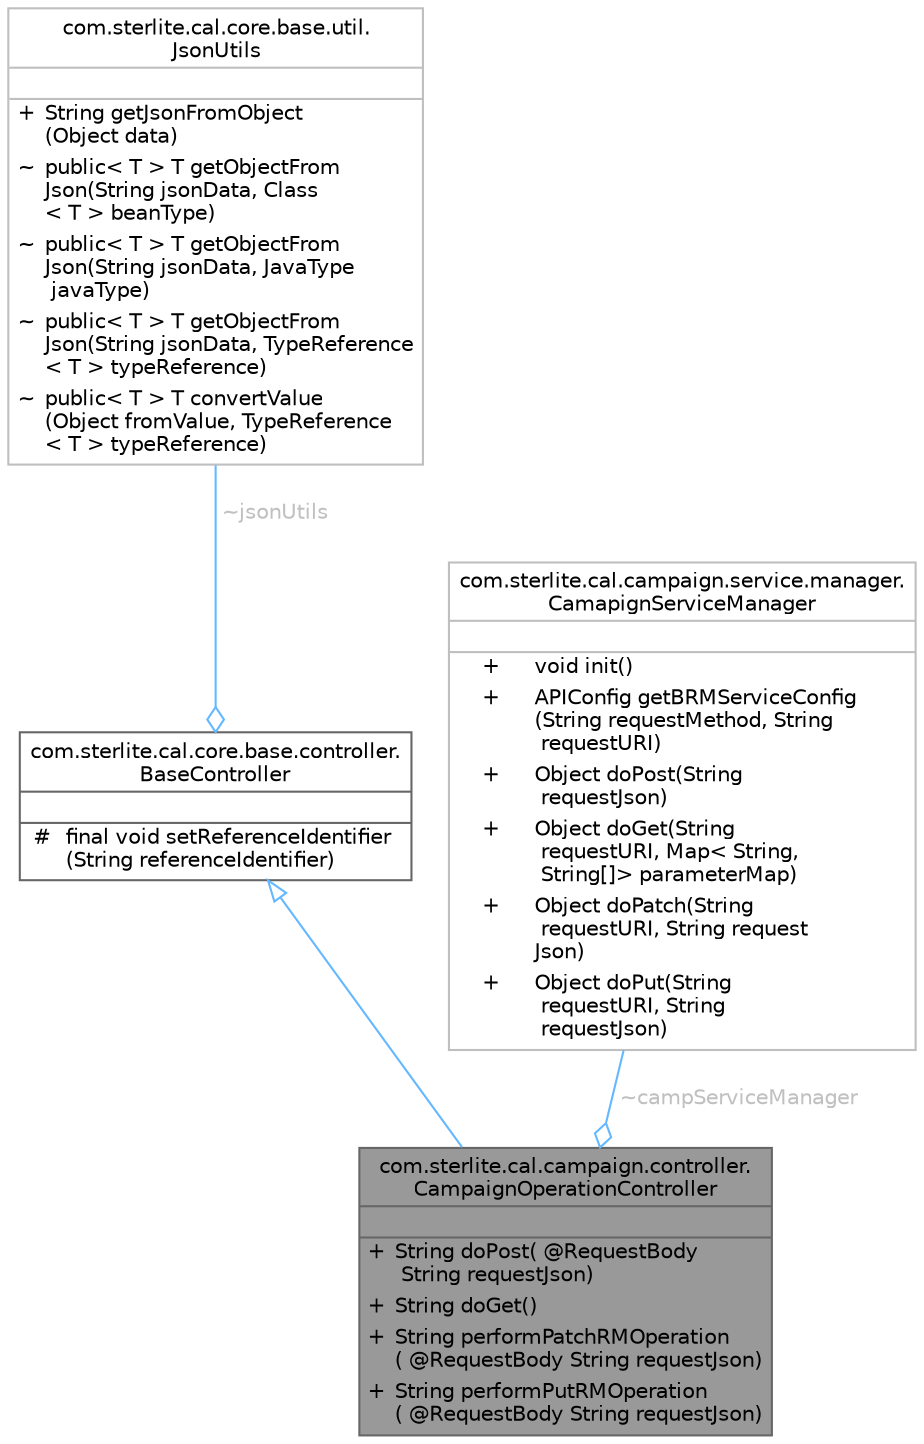 digraph "com.sterlite.cal.campaign.controller.CampaignOperationController"
{
 // LATEX_PDF_SIZE
  bgcolor="transparent";
  edge [fontname=Helvetica,fontsize=10,labelfontname=Helvetica,labelfontsize=10];
  node [fontname=Helvetica,fontsize=10,shape=box,height=0.2,width=0.4];
  Node1 [id="Node000001",shape=plain,label=<<TABLE CELLBORDER="0" BORDER="1"><TR><TD COLSPAN="2" CELLPADDING="1" CELLSPACING="0">com.sterlite.cal.campaign.controller.<BR ALIGN="LEFT"/>CampaignOperationController</TD></TR>
<HR/>
<TR><TD COLSPAN="2" CELLPADDING="1" CELLSPACING="0">&nbsp;</TD></TR>
<HR/>
<TR><TD VALIGN="top" CELLPADDING="1" CELLSPACING="0">+</TD><TD VALIGN="top" ALIGN="LEFT" CELLPADDING="1" CELLSPACING="0">String doPost( @RequestBody<BR ALIGN="LEFT"/> String requestJson)<BR ALIGN="LEFT"/></TD></TR>
<TR><TD VALIGN="top" CELLPADDING="1" CELLSPACING="0">+</TD><TD VALIGN="top" ALIGN="LEFT" CELLPADDING="1" CELLSPACING="0">String doGet()<BR ALIGN="LEFT"/></TD></TR>
<TR><TD VALIGN="top" CELLPADDING="1" CELLSPACING="0">+</TD><TD VALIGN="top" ALIGN="LEFT" CELLPADDING="1" CELLSPACING="0">String performPatchRMOperation<BR ALIGN="LEFT"/>( @RequestBody String requestJson)<BR ALIGN="LEFT"/></TD></TR>
<TR><TD VALIGN="top" CELLPADDING="1" CELLSPACING="0">+</TD><TD VALIGN="top" ALIGN="LEFT" CELLPADDING="1" CELLSPACING="0">String performPutRMOperation<BR ALIGN="LEFT"/>( @RequestBody String requestJson)<BR ALIGN="LEFT"/></TD></TR>
</TABLE>>
,height=0.2,width=0.4,color="gray40", fillcolor="grey60", style="filled", fontcolor="black",tooltip=" "];
  Node2 -> Node1 [id="edge1_Node000001_Node000002",dir="back",color="steelblue1",style="solid",tooltip=" ",arrowtail="onormal"];
  Node2 [id="Node000002",shape=plain,label=<<TABLE CELLBORDER="0" BORDER="1"><TR><TD COLSPAN="2" CELLPADDING="1" CELLSPACING="0">com.sterlite.cal.core.base.controller.<BR ALIGN="LEFT"/>BaseController</TD></TR>
<HR/>
<TR><TD COLSPAN="2" CELLPADDING="1" CELLSPACING="0">&nbsp;</TD></TR>
<HR/>
<TR><TD VALIGN="top" CELLPADDING="1" CELLSPACING="0">#</TD><TD VALIGN="top" ALIGN="LEFT" CELLPADDING="1" CELLSPACING="0">final void setReferenceIdentifier<BR ALIGN="LEFT"/>(String referenceIdentifier)<BR ALIGN="LEFT"/></TD></TR>
</TABLE>>
,height=0.2,width=0.4,color="gray40", fillcolor="white", style="filled",URL="$classcom_1_1sterlite_1_1cal_1_1core_1_1base_1_1controller_1_1_base_controller.html",tooltip=" "];
  Node3 -> Node2 [id="edge2_Node000002_Node000003",color="steelblue1",style="solid",tooltip=" ",label=" ~jsonUtils",fontcolor="grey" ,arrowhead="odiamond"];
  Node3 [id="Node000003",shape=plain,label=<<TABLE CELLBORDER="0" BORDER="1"><TR><TD COLSPAN="2" CELLPADDING="1" CELLSPACING="0">com.sterlite.cal.core.base.util.<BR ALIGN="LEFT"/>JsonUtils</TD></TR>
<HR/>
<TR><TD COLSPAN="2" CELLPADDING="1" CELLSPACING="0">&nbsp;</TD></TR>
<HR/>
<TR><TD VALIGN="top" CELLPADDING="1" CELLSPACING="0">+</TD><TD VALIGN="top" ALIGN="LEFT" CELLPADDING="1" CELLSPACING="0">String getJsonFromObject<BR ALIGN="LEFT"/>(Object data)<BR ALIGN="LEFT"/></TD></TR>
<TR><TD VALIGN="top" CELLPADDING="1" CELLSPACING="0">~</TD><TD VALIGN="top" ALIGN="LEFT" CELLPADDING="1" CELLSPACING="0">public&lt; T &gt; T getObjectFrom<BR ALIGN="LEFT"/>Json(String jsonData, Class<BR ALIGN="LEFT"/>&lt; T &gt; beanType)<BR ALIGN="LEFT"/></TD></TR>
<TR><TD VALIGN="top" CELLPADDING="1" CELLSPACING="0">~</TD><TD VALIGN="top" ALIGN="LEFT" CELLPADDING="1" CELLSPACING="0">public&lt; T &gt; T getObjectFrom<BR ALIGN="LEFT"/>Json(String jsonData, JavaType<BR ALIGN="LEFT"/> javaType)<BR ALIGN="LEFT"/></TD></TR>
<TR><TD VALIGN="top" CELLPADDING="1" CELLSPACING="0">~</TD><TD VALIGN="top" ALIGN="LEFT" CELLPADDING="1" CELLSPACING="0">public&lt; T &gt; T getObjectFrom<BR ALIGN="LEFT"/>Json(String jsonData, TypeReference<BR ALIGN="LEFT"/>&lt; T &gt; typeReference)<BR ALIGN="LEFT"/></TD></TR>
<TR><TD VALIGN="top" CELLPADDING="1" CELLSPACING="0">~</TD><TD VALIGN="top" ALIGN="LEFT" CELLPADDING="1" CELLSPACING="0">public&lt; T &gt; T convertValue<BR ALIGN="LEFT"/>(Object fromValue, TypeReference<BR ALIGN="LEFT"/>&lt; T &gt; typeReference)<BR ALIGN="LEFT"/></TD></TR>
</TABLE>>
,height=0.2,width=0.4,color="grey75", fillcolor="white", style="filled",URL="$classcom_1_1sterlite_1_1cal_1_1core_1_1base_1_1util_1_1_json_utils.html",tooltip=" "];
  Node4 -> Node1 [id="edge3_Node000001_Node000004",color="steelblue1",style="solid",tooltip=" ",label=" ~campServiceManager",fontcolor="grey" ,arrowhead="odiamond"];
  Node4 [id="Node000004",shape=plain,label=<<TABLE CELLBORDER="0" BORDER="1"><TR><TD COLSPAN="2" CELLPADDING="1" CELLSPACING="0">com.sterlite.cal.campaign.service.manager.<BR ALIGN="LEFT"/>CamapignServiceManager</TD></TR>
<HR/>
<TR><TD COLSPAN="2" CELLPADDING="1" CELLSPACING="0">&nbsp;</TD></TR>
<HR/>
<TR><TD VALIGN="top" CELLPADDING="1" CELLSPACING="0">+</TD><TD VALIGN="top" ALIGN="LEFT" CELLPADDING="1" CELLSPACING="0">void init()<BR ALIGN="LEFT"/></TD></TR>
<TR><TD VALIGN="top" CELLPADDING="1" CELLSPACING="0">+</TD><TD VALIGN="top" ALIGN="LEFT" CELLPADDING="1" CELLSPACING="0">APIConfig getBRMServiceConfig<BR ALIGN="LEFT"/>(String requestMethod, String<BR ALIGN="LEFT"/> requestURI)<BR ALIGN="LEFT"/></TD></TR>
<TR><TD VALIGN="top" CELLPADDING="1" CELLSPACING="0">+</TD><TD VALIGN="top" ALIGN="LEFT" CELLPADDING="1" CELLSPACING="0">Object doPost(String<BR ALIGN="LEFT"/> requestJson)<BR ALIGN="LEFT"/></TD></TR>
<TR><TD VALIGN="top" CELLPADDING="1" CELLSPACING="0">+</TD><TD VALIGN="top" ALIGN="LEFT" CELLPADDING="1" CELLSPACING="0">Object doGet(String<BR ALIGN="LEFT"/> requestURI, Map&lt; String,<BR ALIGN="LEFT"/> String[]&gt; parameterMap)<BR ALIGN="LEFT"/></TD></TR>
<TR><TD VALIGN="top" CELLPADDING="1" CELLSPACING="0">+</TD><TD VALIGN="top" ALIGN="LEFT" CELLPADDING="1" CELLSPACING="0">Object doPatch(String<BR ALIGN="LEFT"/> requestURI, String request<BR ALIGN="LEFT"/>Json)<BR ALIGN="LEFT"/></TD></TR>
<TR><TD VALIGN="top" CELLPADDING="1" CELLSPACING="0">+</TD><TD VALIGN="top" ALIGN="LEFT" CELLPADDING="1" CELLSPACING="0">Object doPut(String<BR ALIGN="LEFT"/> requestURI, String<BR ALIGN="LEFT"/> requestJson)<BR ALIGN="LEFT"/></TD></TR>
</TABLE>>
,height=0.2,width=0.4,color="grey75", fillcolor="white", style="filled",URL="$classcom_1_1sterlite_1_1cal_1_1campaign_1_1service_1_1manager_1_1_camapign_service_manager.html",tooltip=" "];
}
